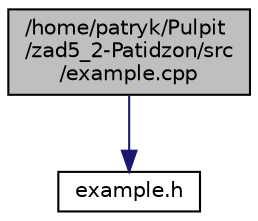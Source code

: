 digraph "/home/patryk/Pulpit/zad5_2-Patidzon/src/example.cpp"
{
 // LATEX_PDF_SIZE
  edge [fontname="Helvetica",fontsize="10",labelfontname="Helvetica",labelfontsize="10"];
  node [fontname="Helvetica",fontsize="10",shape=record];
  Node1 [label="/home/patryk/Pulpit\l/zad5_2-Patidzon/src\l/example.cpp",height=0.2,width=0.4,color="black", fillcolor="grey75", style="filled", fontcolor="black",tooltip=" "];
  Node1 -> Node2 [color="midnightblue",fontsize="10",style="solid",fontname="Helvetica"];
  Node2 [label="example.h",height=0.2,width=0.4,color="black", fillcolor="white", style="filled",URL="$example_8h.html",tooltip=" "];
}
